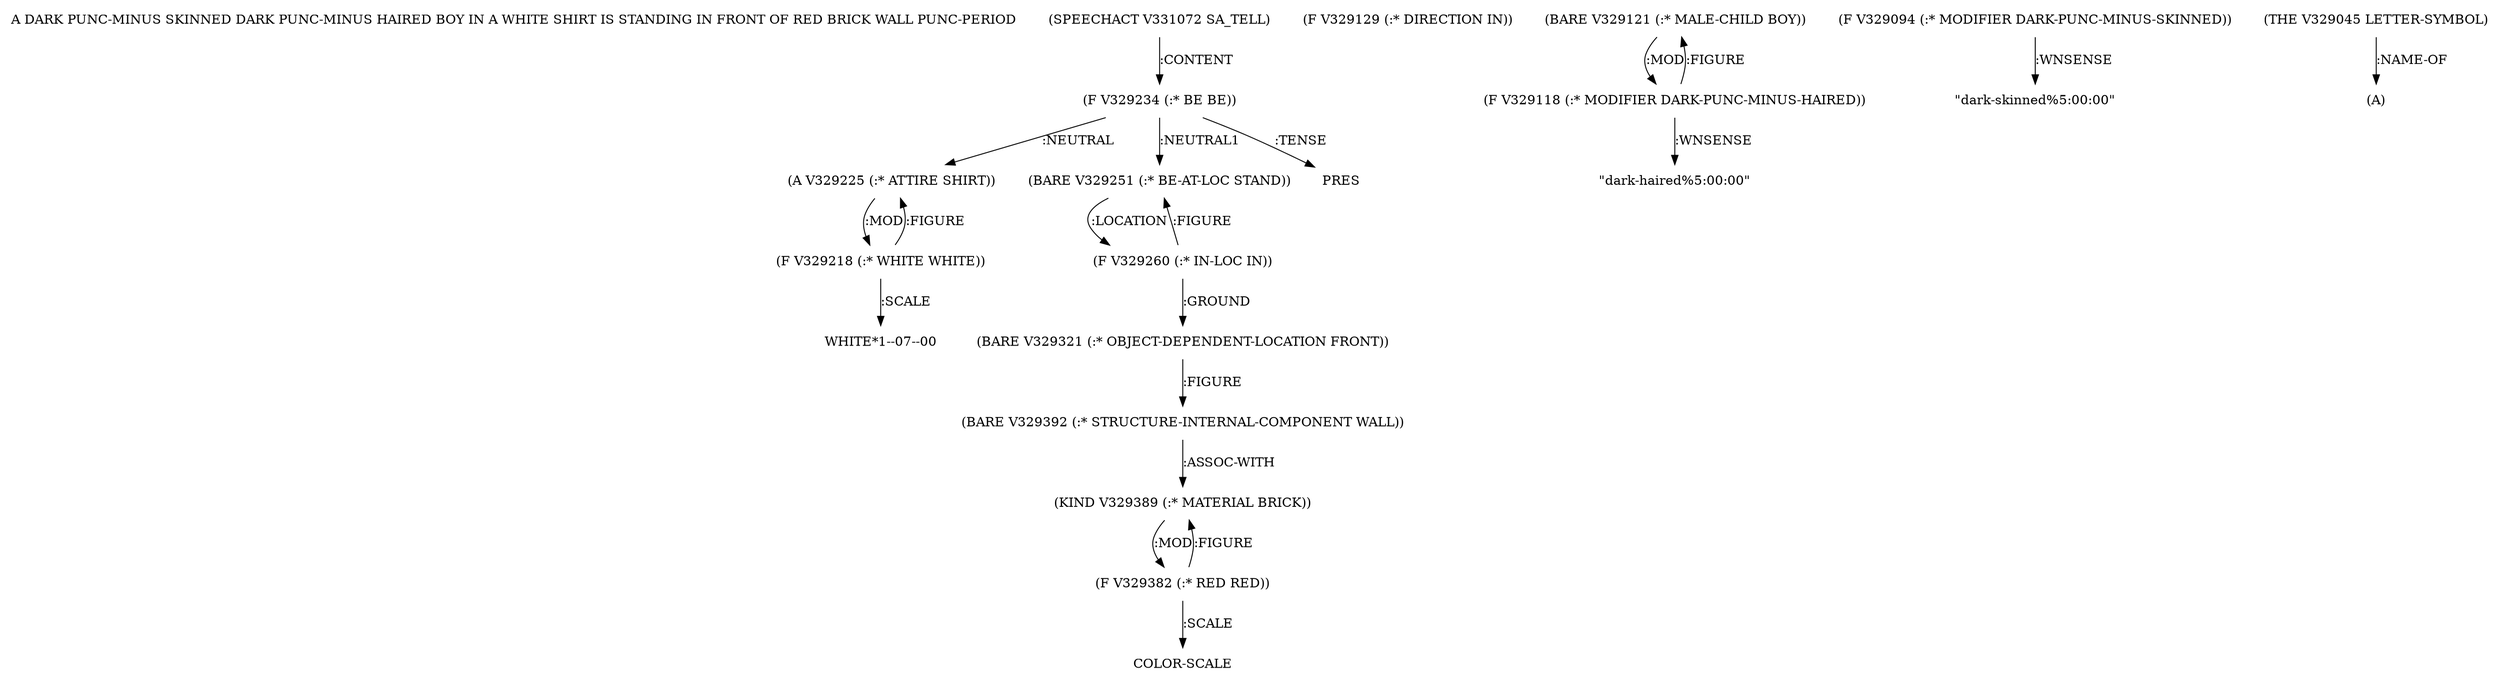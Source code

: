 digraph Terms {
  node [shape=none]
  "A DARK PUNC-MINUS SKINNED DARK PUNC-MINUS HAIRED BOY IN A WHITE SHIRT IS STANDING IN FRONT OF RED BRICK WALL PUNC-PERIOD"
  "V331072" [label="(SPEECHACT V331072 SA_TELL)"]
  "V331072" -> "V329234" [label=":CONTENT"]
  "V329234" [label="(F V329234 (:* BE BE))"]
  "V329234" -> "V329225" [label=":NEUTRAL"]
  "V329234" -> "V329251" [label=":NEUTRAL1"]
  "V329234" -> "NT339310" [label=":TENSE"]
  "NT339310" [label="PRES"]
  "V329225" [label="(A V329225 (:* ATTIRE SHIRT))"]
  "V329225" -> "V329218" [label=":MOD"]
  "V329218" [label="(F V329218 (:* WHITE WHITE))"]
  "V329218" -> "V329225" [label=":FIGURE"]
  "V329218" -> "NT339311" [label=":SCALE"]
  "NT339311" [label="WHITE*1--07--00"]
  "V329251" [label="(BARE V329251 (:* BE-AT-LOC STAND))"]
  "V329251" -> "V329260" [label=":LOCATION"]
  "V329260" [label="(F V329260 (:* IN-LOC IN))"]
  "V329260" -> "V329321" [label=":GROUND"]
  "V329260" -> "V329251" [label=":FIGURE"]
  "V329321" [label="(BARE V329321 (:* OBJECT-DEPENDENT-LOCATION FRONT))"]
  "V329321" -> "V329392" [label=":FIGURE"]
  "V329392" [label="(BARE V329392 (:* STRUCTURE-INTERNAL-COMPONENT WALL))"]
  "V329392" -> "V329389" [label=":ASSOC-WITH"]
  "V329389" [label="(KIND V329389 (:* MATERIAL BRICK))"]
  "V329389" -> "V329382" [label=":MOD"]
  "V329382" [label="(F V329382 (:* RED RED))"]
  "V329382" -> "V329389" [label=":FIGURE"]
  "V329382" -> "NT339312" [label=":SCALE"]
  "NT339312" [label="COLOR-SCALE"]
  "V329129" [label="(F V329129 (:* DIRECTION IN))"]
  "V329121" [label="(BARE V329121 (:* MALE-CHILD BOY))"]
  "V329121" -> "V329118" [label=":MOD"]
  "V329118" [label="(F V329118 (:* MODIFIER DARK-PUNC-MINUS-HAIRED))"]
  "V329118" -> "V329121" [label=":FIGURE"]
  "V329118" -> "NT339313" [label=":WNSENSE"]
  "NT339313" [label="\"dark-haired%5:00:00\""]
  "V329094" [label="(F V329094 (:* MODIFIER DARK-PUNC-MINUS-SKINNED))"]
  "V329094" -> "NT339314" [label=":WNSENSE"]
  "NT339314" [label="\"dark-skinned%5:00:00\""]
  "V329045" [label="(THE V329045 LETTER-SYMBOL)"]
  "V329045" -> "NT339315" [label=":NAME-OF"]
  "NT339315" [label="(A)"]
}

